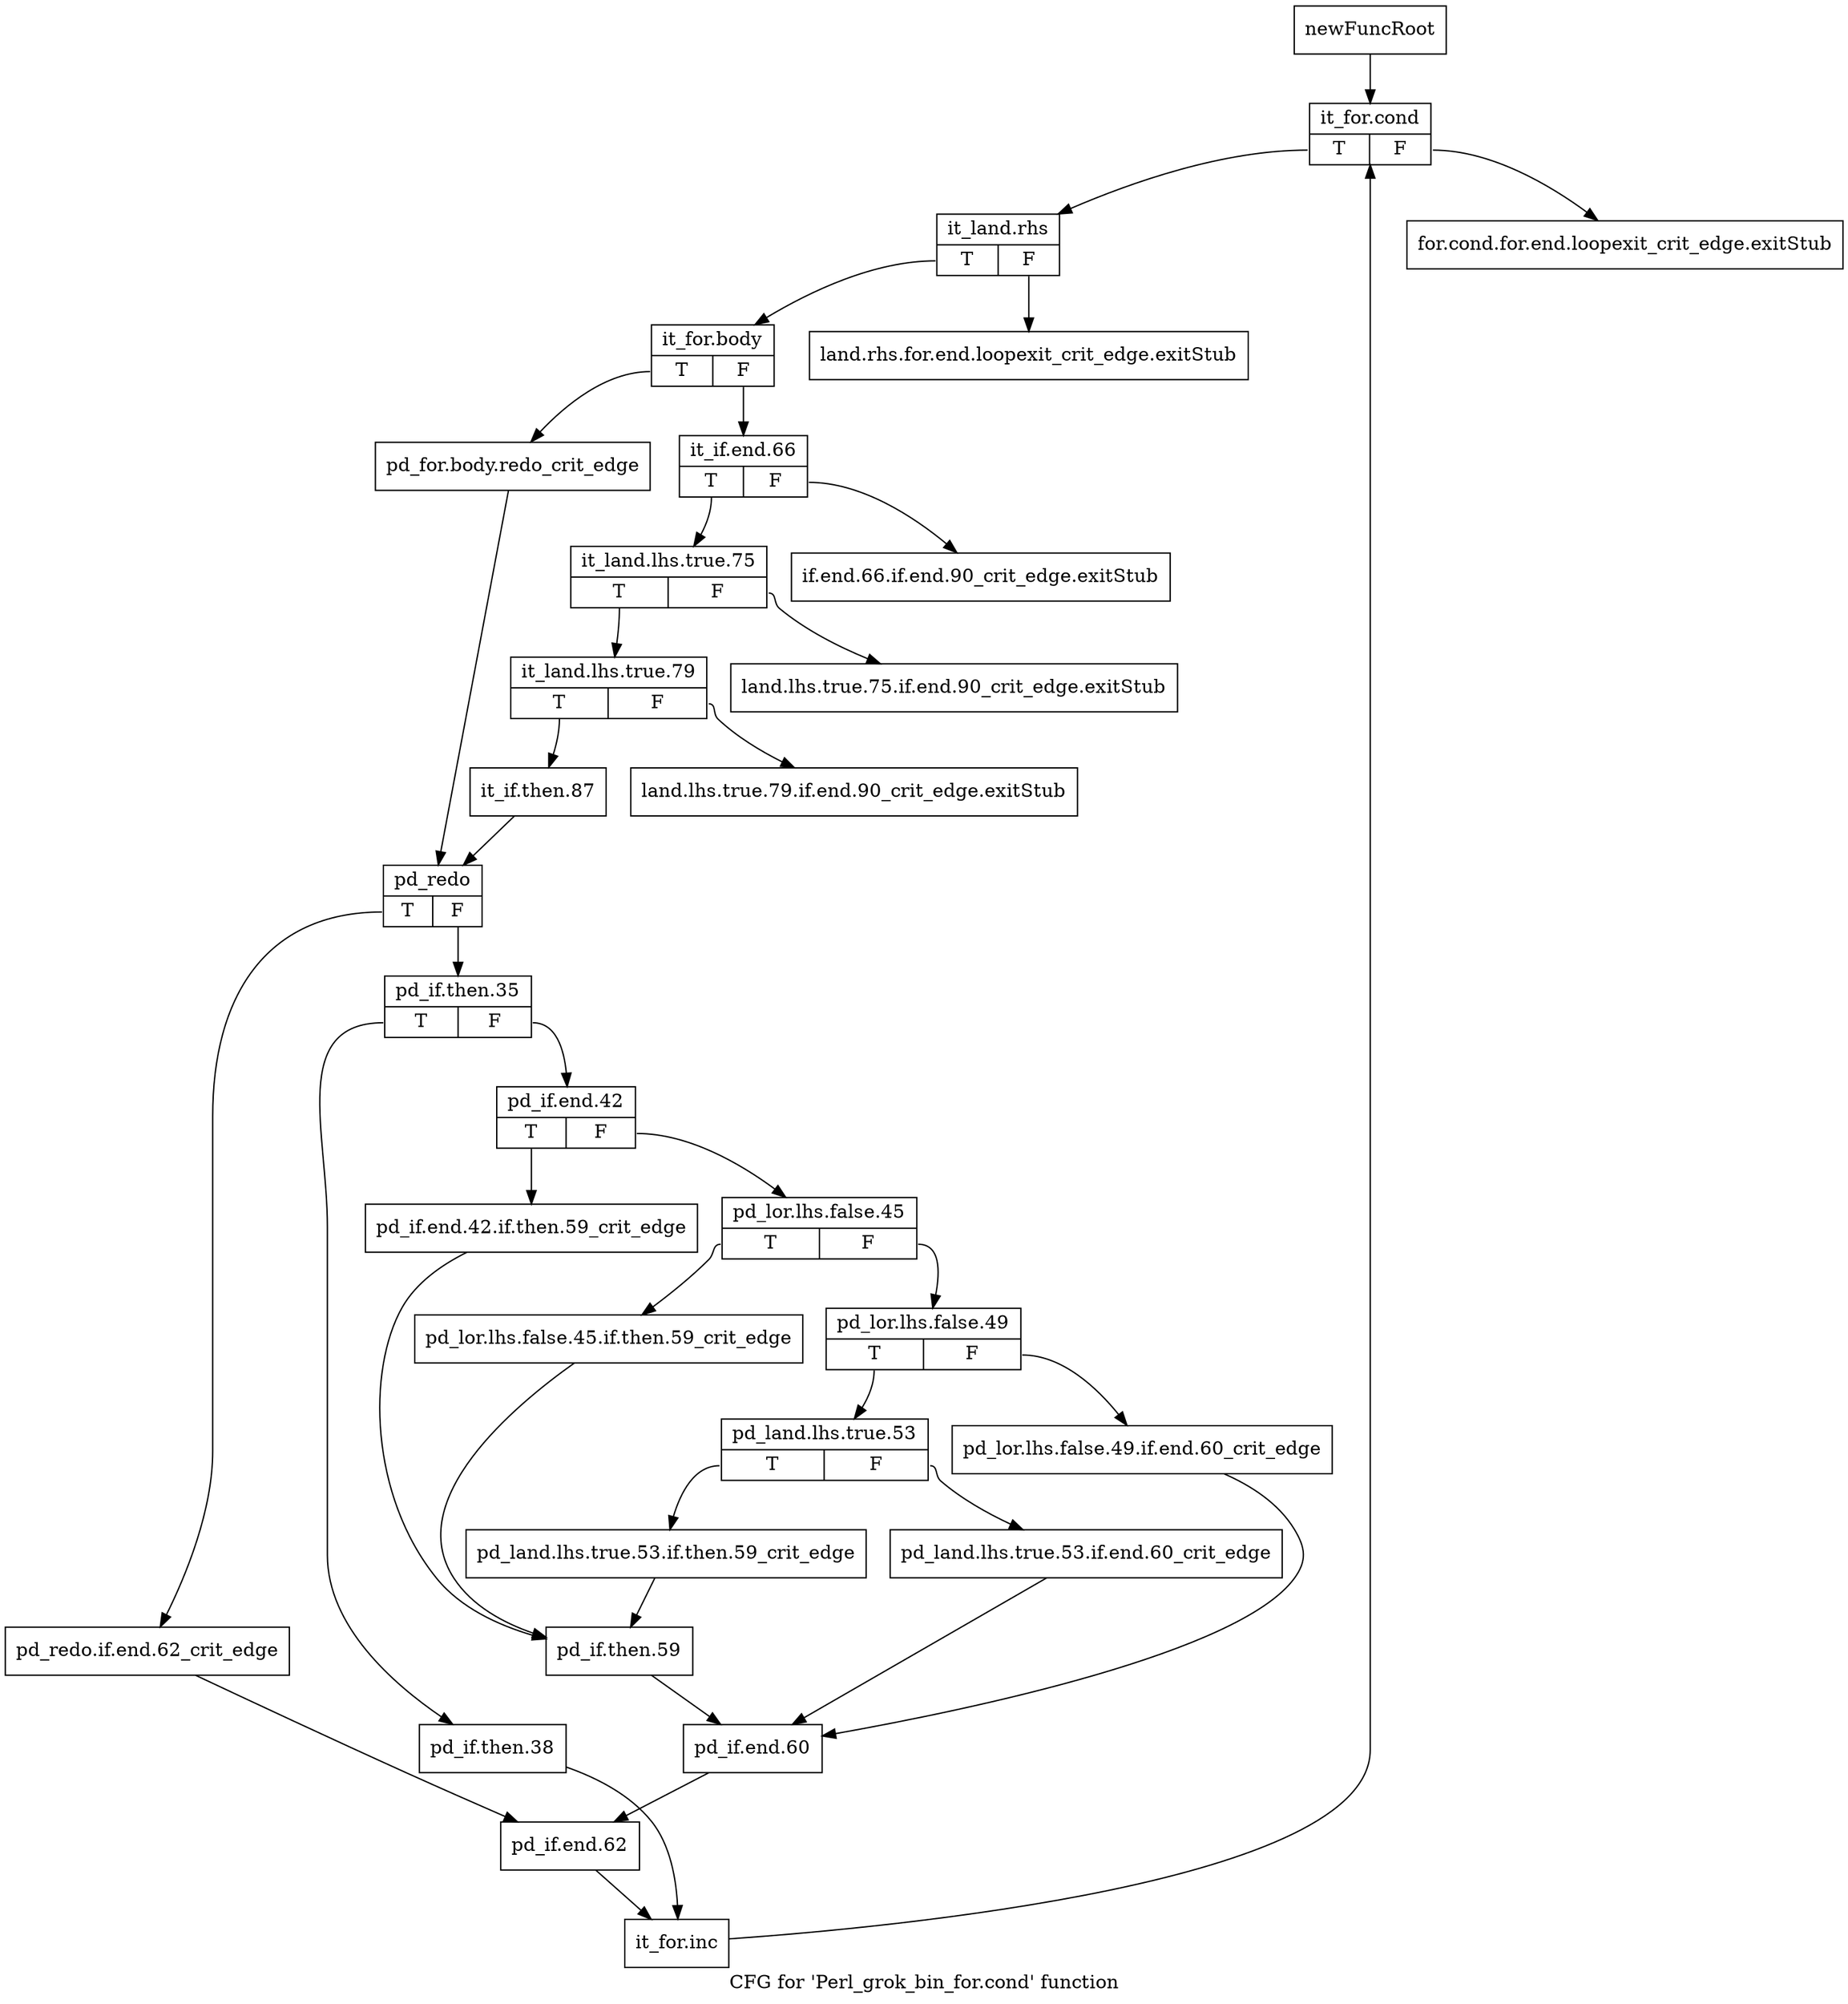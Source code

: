digraph "CFG for 'Perl_grok_bin_for.cond' function" {
	label="CFG for 'Perl_grok_bin_for.cond' function";

	Node0x4bc5000 [shape=record,label="{newFuncRoot}"];
	Node0x4bc5000 -> Node0x4bc51e0;
	Node0x4bc5050 [shape=record,label="{for.cond.for.end.loopexit_crit_edge.exitStub}"];
	Node0x4bc50a0 [shape=record,label="{land.rhs.for.end.loopexit_crit_edge.exitStub}"];
	Node0x4bc50f0 [shape=record,label="{if.end.66.if.end.90_crit_edge.exitStub}"];
	Node0x4bc5140 [shape=record,label="{land.lhs.true.75.if.end.90_crit_edge.exitStub}"];
	Node0x4bc5190 [shape=record,label="{land.lhs.true.79.if.end.90_crit_edge.exitStub}"];
	Node0x4bc51e0 [shape=record,label="{it_for.cond|{<s0>T|<s1>F}}"];
	Node0x4bc51e0:s0 -> Node0x4bc5230;
	Node0x4bc51e0:s1 -> Node0x4bc5050;
	Node0x4bc5230 [shape=record,label="{it_land.rhs|{<s0>T|<s1>F}}"];
	Node0x4bc5230:s0 -> Node0x4bc5280;
	Node0x4bc5230:s1 -> Node0x4bc50a0;
	Node0x4bc5280 [shape=record,label="{it_for.body|{<s0>T|<s1>F}}"];
	Node0x4bc5280:s0 -> Node0x4bc5410;
	Node0x4bc5280:s1 -> Node0x4bc52d0;
	Node0x4bc52d0 [shape=record,label="{it_if.end.66|{<s0>T|<s1>F}}"];
	Node0x4bc52d0:s0 -> Node0x4bc5320;
	Node0x4bc52d0:s1 -> Node0x4bc50f0;
	Node0x4bc5320 [shape=record,label="{it_land.lhs.true.75|{<s0>T|<s1>F}}"];
	Node0x4bc5320:s0 -> Node0x4bc5370;
	Node0x4bc5320:s1 -> Node0x4bc5140;
	Node0x4bc5370 [shape=record,label="{it_land.lhs.true.79|{<s0>T|<s1>F}}"];
	Node0x4bc5370:s0 -> Node0x4bc53c0;
	Node0x4bc5370:s1 -> Node0x4bc5190;
	Node0x4bc53c0 [shape=record,label="{it_if.then.87}"];
	Node0x4bc53c0 -> Node0x4bc5460;
	Node0x4bc5410 [shape=record,label="{pd_for.body.redo_crit_edge}"];
	Node0x4bc5410 -> Node0x4bc5460;
	Node0x4bc5460 [shape=record,label="{pd_redo|{<s0>T|<s1>F}}"];
	Node0x4bc5460:s0 -> Node0x4bc58c0;
	Node0x4bc5460:s1 -> Node0x4bc54b0;
	Node0x4bc54b0 [shape=record,label="{pd_if.then.35|{<s0>T|<s1>F}}"];
	Node0x4bc54b0:s0 -> Node0x4bc5870;
	Node0x4bc54b0:s1 -> Node0x4bc5500;
	Node0x4bc5500 [shape=record,label="{pd_if.end.42|{<s0>T|<s1>F}}"];
	Node0x4bc5500:s0 -> Node0x4bc5780;
	Node0x4bc5500:s1 -> Node0x4bc5550;
	Node0x4bc5550 [shape=record,label="{pd_lor.lhs.false.45|{<s0>T|<s1>F}}"];
	Node0x4bc5550:s0 -> Node0x4bc5730;
	Node0x4bc5550:s1 -> Node0x4bc55a0;
	Node0x4bc55a0 [shape=record,label="{pd_lor.lhs.false.49|{<s0>T|<s1>F}}"];
	Node0x4bc55a0:s0 -> Node0x4bc5640;
	Node0x4bc55a0:s1 -> Node0x4bc55f0;
	Node0x4bc55f0 [shape=record,label="{pd_lor.lhs.false.49.if.end.60_crit_edge}"];
	Node0x4bc55f0 -> Node0x4bc5820;
	Node0x4bc5640 [shape=record,label="{pd_land.lhs.true.53|{<s0>T|<s1>F}}"];
	Node0x4bc5640:s0 -> Node0x4bc56e0;
	Node0x4bc5640:s1 -> Node0x4bc5690;
	Node0x4bc5690 [shape=record,label="{pd_land.lhs.true.53.if.end.60_crit_edge}"];
	Node0x4bc5690 -> Node0x4bc5820;
	Node0x4bc56e0 [shape=record,label="{pd_land.lhs.true.53.if.then.59_crit_edge}"];
	Node0x4bc56e0 -> Node0x4bc57d0;
	Node0x4bc5730 [shape=record,label="{pd_lor.lhs.false.45.if.then.59_crit_edge}"];
	Node0x4bc5730 -> Node0x4bc57d0;
	Node0x4bc5780 [shape=record,label="{pd_if.end.42.if.then.59_crit_edge}"];
	Node0x4bc5780 -> Node0x4bc57d0;
	Node0x4bc57d0 [shape=record,label="{pd_if.then.59}"];
	Node0x4bc57d0 -> Node0x4bc5820;
	Node0x4bc5820 [shape=record,label="{pd_if.end.60}"];
	Node0x4bc5820 -> Node0x4bc5910;
	Node0x4bc5870 [shape=record,label="{pd_if.then.38}"];
	Node0x4bc5870 -> Node0x4bc5960;
	Node0x4bc58c0 [shape=record,label="{pd_redo.if.end.62_crit_edge}"];
	Node0x4bc58c0 -> Node0x4bc5910;
	Node0x4bc5910 [shape=record,label="{pd_if.end.62}"];
	Node0x4bc5910 -> Node0x4bc5960;
	Node0x4bc5960 [shape=record,label="{it_for.inc}"];
	Node0x4bc5960 -> Node0x4bc51e0;
}
